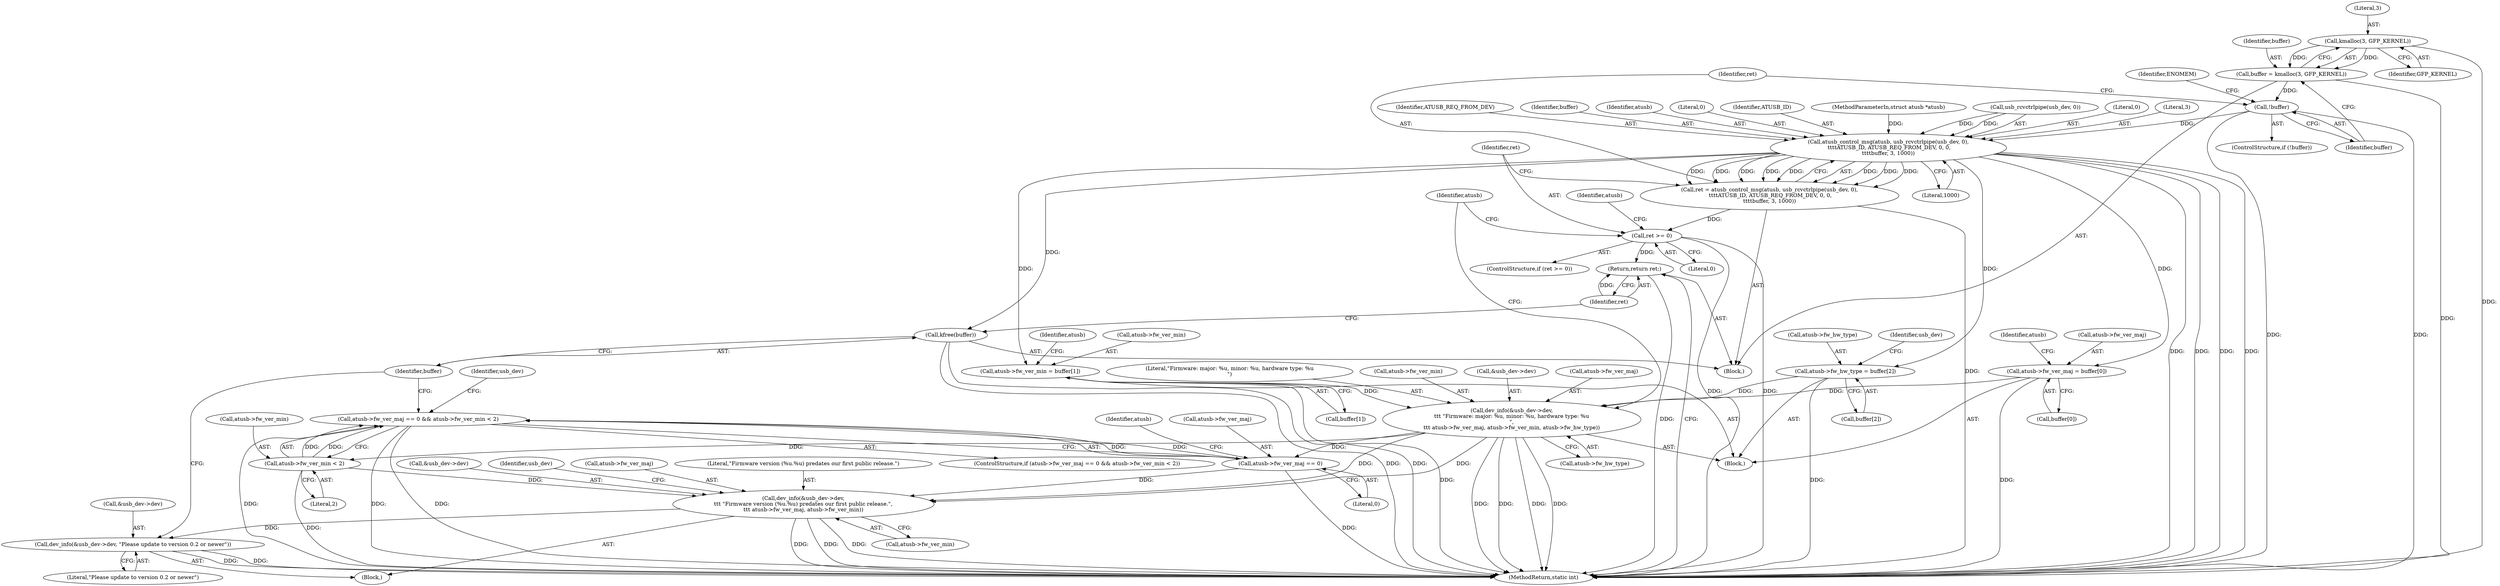 digraph "0_linux_05a974efa4bdf6e2a150e3f27dc6fcf0a9ad5655_0@API" {
"1000114" [label="(Call,kmalloc(3, GFP_KERNEL))"];
"1000112" [label="(Call,buffer = kmalloc(3, GFP_KERNEL))"];
"1000118" [label="(Call,!buffer)"];
"1000125" [label="(Call,atusb_control_msg(atusb, usb_rcvctrlpipe(usb_dev, 0),\n \t\t\t\tATUSB_ID, ATUSB_REQ_FROM_DEV, 0, 0,\n\t\t\t\tbuffer, 3, 1000))"];
"1000123" [label="(Call,ret = atusb_control_msg(atusb, usb_rcvctrlpipe(usb_dev, 0),\n \t\t\t\tATUSB_ID, ATUSB_REQ_FROM_DEV, 0, 0,\n\t\t\t\tbuffer, 3, 1000))"];
"1000138" [label="(Call,ret >= 0)"];
"1000211" [label="(Return,return ret;)"];
"1000142" [label="(Call,atusb->fw_ver_maj = buffer[0])"];
"1000163" [label="(Call,dev_info(&usb_dev->dev,\n\t\t\t \"Firmware: major: %u, minor: %u, hardware type: %u\n\",\n\t\t\t atusb->fw_ver_maj, atusb->fw_ver_min, atusb->fw_hw_type))"];
"1000180" [label="(Call,atusb->fw_ver_maj == 0)"];
"1000179" [label="(Call,atusb->fw_ver_maj == 0 && atusb->fw_ver_min < 2)"];
"1000191" [label="(Call,dev_info(&usb_dev->dev,\n\t\t\t \"Firmware version (%u.%u) predates our first public release.\",\n\t\t\t atusb->fw_ver_maj, atusb->fw_ver_min))"];
"1000203" [label="(Call,dev_info(&usb_dev->dev, \"Please update to version 0.2 or newer\"))"];
"1000185" [label="(Call,atusb->fw_ver_min < 2)"];
"1000149" [label="(Call,atusb->fw_ver_min = buffer[1])"];
"1000156" [label="(Call,atusb->fw_hw_type = buffer[2])"];
"1000209" [label="(Call,kfree(buffer))"];
"1000116" [label="(Identifier,GFP_KERNEL)"];
"1000130" [label="(Identifier,ATUSB_ID)"];
"1000206" [label="(Identifier,usb_dev)"];
"1000189" [label="(Literal,2)"];
"1000184" [label="(Literal,0)"];
"1000142" [label="(Call,atusb->fw_ver_maj = buffer[0])"];
"1000117" [label="(ControlStructure,if (!buffer))"];
"1000125" [label="(Call,atusb_control_msg(atusb, usb_rcvctrlpipe(usb_dev, 0),\n \t\t\t\tATUSB_ID, ATUSB_REQ_FROM_DEV, 0, 0,\n\t\t\t\tbuffer, 3, 1000))"];
"1000102" [label="(MethodParameterIn,struct atusb *atusb)"];
"1000138" [label="(Call,ret >= 0)"];
"1000204" [label="(Call,&usb_dev->dev)"];
"1000182" [label="(Identifier,atusb)"];
"1000179" [label="(Call,atusb->fw_ver_maj == 0 && atusb->fw_ver_min < 2)"];
"1000163" [label="(Call,dev_info(&usb_dev->dev,\n\t\t\t \"Firmware: major: %u, minor: %u, hardware type: %u\n\",\n\t\t\t atusb->fw_ver_maj, atusb->fw_ver_min, atusb->fw_hw_type))"];
"1000151" [label="(Identifier,atusb)"];
"1000114" [label="(Call,kmalloc(3, GFP_KERNEL))"];
"1000197" [label="(Call,atusb->fw_ver_maj)"];
"1000157" [label="(Call,atusb->fw_hw_type)"];
"1000136" [label="(Literal,1000)"];
"1000115" [label="(Literal,3)"];
"1000144" [label="(Identifier,atusb)"];
"1000180" [label="(Call,atusb->fw_ver_maj == 0)"];
"1000194" [label="(Identifier,usb_dev)"];
"1000196" [label="(Literal,\"Firmware version (%u.%u) predates our first public release.\")"];
"1000127" [label="(Call,usb_rcvctrlpipe(usb_dev, 0))"];
"1000166" [label="(Identifier,usb_dev)"];
"1000212" [label="(Identifier,ret)"];
"1000119" [label="(Identifier,buffer)"];
"1000124" [label="(Identifier,ret)"];
"1000213" [label="(MethodReturn,static int)"];
"1000113" [label="(Identifier,buffer)"];
"1000118" [label="(Call,!buffer)"];
"1000133" [label="(Literal,0)"];
"1000141" [label="(Block,)"];
"1000135" [label="(Literal,3)"];
"1000178" [label="(ControlStructure,if (atusb->fw_ver_maj == 0 && atusb->fw_ver_min < 2))"];
"1000191" [label="(Call,dev_info(&usb_dev->dev,\n\t\t\t \"Firmware version (%u.%u) predates our first public release.\",\n\t\t\t atusb->fw_ver_maj, atusb->fw_ver_min))"];
"1000123" [label="(Call,ret = atusb_control_msg(atusb, usb_rcvctrlpipe(usb_dev, 0),\n \t\t\t\tATUSB_ID, ATUSB_REQ_FROM_DEV, 0, 0,\n\t\t\t\tbuffer, 3, 1000))"];
"1000190" [label="(Block,)"];
"1000186" [label="(Call,atusb->fw_ver_min)"];
"1000208" [label="(Literal,\"Please update to version 0.2 or newer\")"];
"1000137" [label="(ControlStructure,if (ret >= 0))"];
"1000156" [label="(Call,atusb->fw_hw_type = buffer[2])"];
"1000168" [label="(Literal,\"Firmware: major: %u, minor: %u, hardware type: %u\n\")"];
"1000131" [label="(Identifier,ATUSB_REQ_FROM_DEV)"];
"1000187" [label="(Identifier,atusb)"];
"1000211" [label="(Return,return ret;)"];
"1000150" [label="(Call,atusb->fw_ver_min)"];
"1000112" [label="(Call,buffer = kmalloc(3, GFP_KERNEL))"];
"1000200" [label="(Call,atusb->fw_ver_min)"];
"1000149" [label="(Call,atusb->fw_ver_min = buffer[1])"];
"1000175" [label="(Call,atusb->fw_hw_type)"];
"1000172" [label="(Call,atusb->fw_ver_min)"];
"1000192" [label="(Call,&usb_dev->dev)"];
"1000158" [label="(Identifier,atusb)"];
"1000210" [label="(Identifier,buffer)"];
"1000185" [label="(Call,atusb->fw_ver_min < 2)"];
"1000181" [label="(Call,atusb->fw_ver_maj)"];
"1000134" [label="(Identifier,buffer)"];
"1000203" [label="(Call,dev_info(&usb_dev->dev, \"Please update to version 0.2 or newer\"))"];
"1000209" [label="(Call,kfree(buffer))"];
"1000139" [label="(Identifier,ret)"];
"1000122" [label="(Identifier,ENOMEM)"];
"1000103" [label="(Block,)"];
"1000143" [label="(Call,atusb->fw_ver_maj)"];
"1000164" [label="(Call,&usb_dev->dev)"];
"1000169" [label="(Call,atusb->fw_ver_maj)"];
"1000160" [label="(Call,buffer[2])"];
"1000126" [label="(Identifier,atusb)"];
"1000146" [label="(Call,buffer[0])"];
"1000132" [label="(Literal,0)"];
"1000153" [label="(Call,buffer[1])"];
"1000140" [label="(Literal,0)"];
"1000114" -> "1000112"  [label="AST: "];
"1000114" -> "1000116"  [label="CFG: "];
"1000115" -> "1000114"  [label="AST: "];
"1000116" -> "1000114"  [label="AST: "];
"1000112" -> "1000114"  [label="CFG: "];
"1000114" -> "1000213"  [label="DDG: "];
"1000114" -> "1000112"  [label="DDG: "];
"1000114" -> "1000112"  [label="DDG: "];
"1000112" -> "1000103"  [label="AST: "];
"1000113" -> "1000112"  [label="AST: "];
"1000119" -> "1000112"  [label="CFG: "];
"1000112" -> "1000213"  [label="DDG: "];
"1000112" -> "1000118"  [label="DDG: "];
"1000118" -> "1000117"  [label="AST: "];
"1000118" -> "1000119"  [label="CFG: "];
"1000119" -> "1000118"  [label="AST: "];
"1000122" -> "1000118"  [label="CFG: "];
"1000124" -> "1000118"  [label="CFG: "];
"1000118" -> "1000213"  [label="DDG: "];
"1000118" -> "1000213"  [label="DDG: "];
"1000118" -> "1000125"  [label="DDG: "];
"1000125" -> "1000123"  [label="AST: "];
"1000125" -> "1000136"  [label="CFG: "];
"1000126" -> "1000125"  [label="AST: "];
"1000127" -> "1000125"  [label="AST: "];
"1000130" -> "1000125"  [label="AST: "];
"1000131" -> "1000125"  [label="AST: "];
"1000132" -> "1000125"  [label="AST: "];
"1000133" -> "1000125"  [label="AST: "];
"1000134" -> "1000125"  [label="AST: "];
"1000135" -> "1000125"  [label="AST: "];
"1000136" -> "1000125"  [label="AST: "];
"1000123" -> "1000125"  [label="CFG: "];
"1000125" -> "1000213"  [label="DDG: "];
"1000125" -> "1000213"  [label="DDG: "];
"1000125" -> "1000213"  [label="DDG: "];
"1000125" -> "1000213"  [label="DDG: "];
"1000125" -> "1000123"  [label="DDG: "];
"1000125" -> "1000123"  [label="DDG: "];
"1000125" -> "1000123"  [label="DDG: "];
"1000125" -> "1000123"  [label="DDG: "];
"1000125" -> "1000123"  [label="DDG: "];
"1000125" -> "1000123"  [label="DDG: "];
"1000125" -> "1000123"  [label="DDG: "];
"1000125" -> "1000123"  [label="DDG: "];
"1000102" -> "1000125"  [label="DDG: "];
"1000127" -> "1000125"  [label="DDG: "];
"1000127" -> "1000125"  [label="DDG: "];
"1000125" -> "1000142"  [label="DDG: "];
"1000125" -> "1000149"  [label="DDG: "];
"1000125" -> "1000156"  [label="DDG: "];
"1000125" -> "1000209"  [label="DDG: "];
"1000123" -> "1000103"  [label="AST: "];
"1000124" -> "1000123"  [label="AST: "];
"1000139" -> "1000123"  [label="CFG: "];
"1000123" -> "1000213"  [label="DDG: "];
"1000123" -> "1000138"  [label="DDG: "];
"1000138" -> "1000137"  [label="AST: "];
"1000138" -> "1000140"  [label="CFG: "];
"1000139" -> "1000138"  [label="AST: "];
"1000140" -> "1000138"  [label="AST: "];
"1000144" -> "1000138"  [label="CFG: "];
"1000182" -> "1000138"  [label="CFG: "];
"1000138" -> "1000213"  [label="DDG: "];
"1000138" -> "1000213"  [label="DDG: "];
"1000138" -> "1000211"  [label="DDG: "];
"1000211" -> "1000103"  [label="AST: "];
"1000211" -> "1000212"  [label="CFG: "];
"1000212" -> "1000211"  [label="AST: "];
"1000213" -> "1000211"  [label="CFG: "];
"1000211" -> "1000213"  [label="DDG: "];
"1000212" -> "1000211"  [label="DDG: "];
"1000142" -> "1000141"  [label="AST: "];
"1000142" -> "1000146"  [label="CFG: "];
"1000143" -> "1000142"  [label="AST: "];
"1000146" -> "1000142"  [label="AST: "];
"1000151" -> "1000142"  [label="CFG: "];
"1000142" -> "1000213"  [label="DDG: "];
"1000142" -> "1000163"  [label="DDG: "];
"1000163" -> "1000141"  [label="AST: "];
"1000163" -> "1000175"  [label="CFG: "];
"1000164" -> "1000163"  [label="AST: "];
"1000168" -> "1000163"  [label="AST: "];
"1000169" -> "1000163"  [label="AST: "];
"1000172" -> "1000163"  [label="AST: "];
"1000175" -> "1000163"  [label="AST: "];
"1000182" -> "1000163"  [label="CFG: "];
"1000163" -> "1000213"  [label="DDG: "];
"1000163" -> "1000213"  [label="DDG: "];
"1000163" -> "1000213"  [label="DDG: "];
"1000163" -> "1000213"  [label="DDG: "];
"1000149" -> "1000163"  [label="DDG: "];
"1000156" -> "1000163"  [label="DDG: "];
"1000163" -> "1000180"  [label="DDG: "];
"1000163" -> "1000185"  [label="DDG: "];
"1000163" -> "1000191"  [label="DDG: "];
"1000163" -> "1000191"  [label="DDG: "];
"1000180" -> "1000179"  [label="AST: "];
"1000180" -> "1000184"  [label="CFG: "];
"1000181" -> "1000180"  [label="AST: "];
"1000184" -> "1000180"  [label="AST: "];
"1000187" -> "1000180"  [label="CFG: "];
"1000179" -> "1000180"  [label="CFG: "];
"1000180" -> "1000213"  [label="DDG: "];
"1000180" -> "1000179"  [label="DDG: "];
"1000180" -> "1000179"  [label="DDG: "];
"1000180" -> "1000191"  [label="DDG: "];
"1000179" -> "1000178"  [label="AST: "];
"1000179" -> "1000185"  [label="CFG: "];
"1000185" -> "1000179"  [label="AST: "];
"1000194" -> "1000179"  [label="CFG: "];
"1000210" -> "1000179"  [label="CFG: "];
"1000179" -> "1000213"  [label="DDG: "];
"1000179" -> "1000213"  [label="DDG: "];
"1000179" -> "1000213"  [label="DDG: "];
"1000185" -> "1000179"  [label="DDG: "];
"1000185" -> "1000179"  [label="DDG: "];
"1000191" -> "1000190"  [label="AST: "];
"1000191" -> "1000200"  [label="CFG: "];
"1000192" -> "1000191"  [label="AST: "];
"1000196" -> "1000191"  [label="AST: "];
"1000197" -> "1000191"  [label="AST: "];
"1000200" -> "1000191"  [label="AST: "];
"1000206" -> "1000191"  [label="CFG: "];
"1000191" -> "1000213"  [label="DDG: "];
"1000191" -> "1000213"  [label="DDG: "];
"1000191" -> "1000213"  [label="DDG: "];
"1000185" -> "1000191"  [label="DDG: "];
"1000191" -> "1000203"  [label="DDG: "];
"1000203" -> "1000190"  [label="AST: "];
"1000203" -> "1000208"  [label="CFG: "];
"1000204" -> "1000203"  [label="AST: "];
"1000208" -> "1000203"  [label="AST: "];
"1000210" -> "1000203"  [label="CFG: "];
"1000203" -> "1000213"  [label="DDG: "];
"1000203" -> "1000213"  [label="DDG: "];
"1000185" -> "1000189"  [label="CFG: "];
"1000186" -> "1000185"  [label="AST: "];
"1000189" -> "1000185"  [label="AST: "];
"1000185" -> "1000213"  [label="DDG: "];
"1000149" -> "1000141"  [label="AST: "];
"1000149" -> "1000153"  [label="CFG: "];
"1000150" -> "1000149"  [label="AST: "];
"1000153" -> "1000149"  [label="AST: "];
"1000158" -> "1000149"  [label="CFG: "];
"1000149" -> "1000213"  [label="DDG: "];
"1000156" -> "1000141"  [label="AST: "];
"1000156" -> "1000160"  [label="CFG: "];
"1000157" -> "1000156"  [label="AST: "];
"1000160" -> "1000156"  [label="AST: "];
"1000166" -> "1000156"  [label="CFG: "];
"1000156" -> "1000213"  [label="DDG: "];
"1000209" -> "1000103"  [label="AST: "];
"1000209" -> "1000210"  [label="CFG: "];
"1000210" -> "1000209"  [label="AST: "];
"1000212" -> "1000209"  [label="CFG: "];
"1000209" -> "1000213"  [label="DDG: "];
"1000209" -> "1000213"  [label="DDG: "];
}

